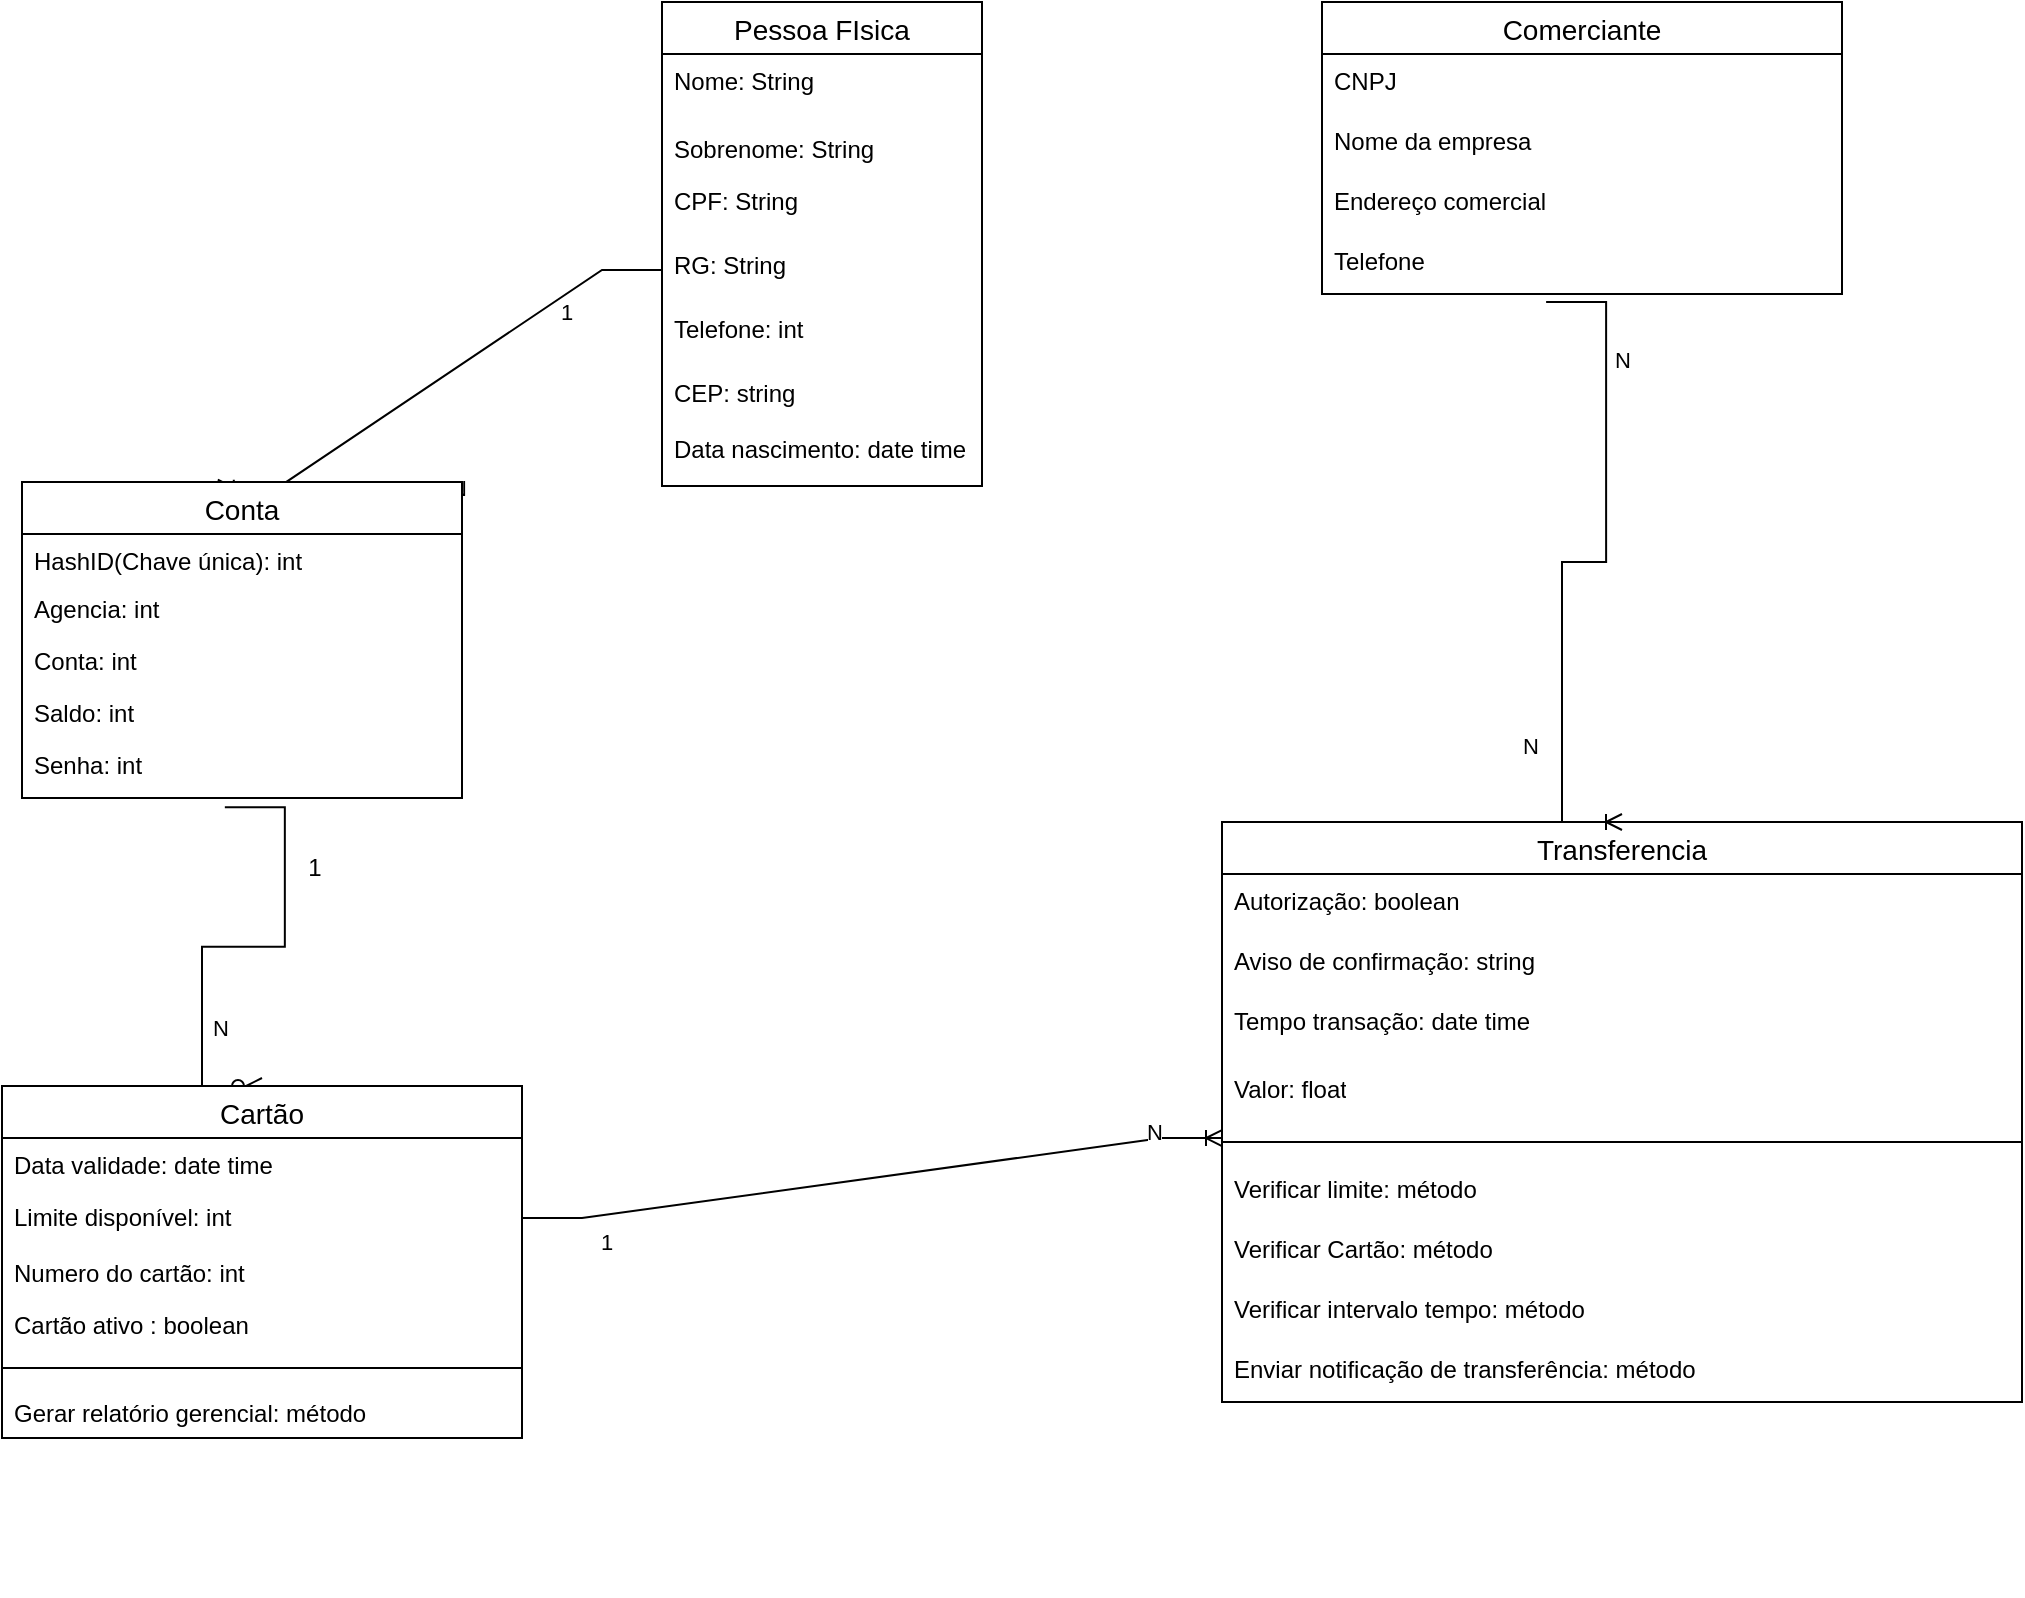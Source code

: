 <mxfile version="22.0.4" type="google">
  <diagram id="C5RBs43oDa-KdzZeNtuy" name="Page-1">
    <mxGraphModel grid="1" page="1" gridSize="10" guides="1" tooltips="1" connect="1" arrows="1" fold="1" pageScale="1" pageWidth="3300" pageHeight="4681" math="0" shadow="0">
      <root>
        <mxCell id="WIyWlLk6GJQsqaUBKTNV-0" />
        <mxCell id="WIyWlLk6GJQsqaUBKTNV-1" parent="WIyWlLk6GJQsqaUBKTNV-0" />
        <mxCell id="SvtLjaAfCOmZhjDA1nnR-59" value="Tempo Transação" style="text;strokeColor=none;fillColor=none;spacingLeft=4;spacingRight=4;overflow=hidden;rotatable=0;points=[[0,0.5],[1,0.5]];portConstraint=eastwest;fontSize=12;whiteSpace=wrap;html=1;" vertex="1" parent="WIyWlLk6GJQsqaUBKTNV-1">
          <mxGeometry x="950" y="960" width="229" as="geometry" />
        </mxCell>
        <mxCell id="SvtLjaAfCOmZhjDA1nnR-70" value="1" style="edgeStyle=entityRelationEdgeStyle;fontSize=12;html=1;endArrow=ERzeroToMany;endFill=1;rounded=0;exitX=0.461;exitY=1.156;exitDx=0;exitDy=0;exitPerimeter=0;entryX=0.5;entryY=0;entryDx=0;entryDy=0;" edge="1" parent="WIyWlLk6GJQsqaUBKTNV-1" source="SvtLjaAfCOmZhjDA1nnR-64" target="SvtLjaAfCOmZhjDA1nnR-97">
          <mxGeometry x="-0.502" y="15" width="100" height="100" relative="1" as="geometry">
            <mxPoint x="833" y="625" as="sourcePoint" />
            <mxPoint x="694.5" y="880" as="targetPoint" />
            <Array as="points">
              <mxPoint x="850" y="624" />
              <mxPoint x="705" y="760" />
            </Array>
            <mxPoint as="offset" />
          </mxGeometry>
        </mxCell>
        <mxCell id="SvtLjaAfCOmZhjDA1nnR-71" value="N" style="edgeLabel;html=1;align=center;verticalAlign=middle;resizable=0;points=[];" connectable="0" vertex="1" parent="SvtLjaAfCOmZhjDA1nnR-70">
          <mxGeometry x="0.363" relative="1" as="geometry">
            <mxPoint x="9" y="17" as="offset" />
          </mxGeometry>
        </mxCell>
        <mxCell id="SvtLjaAfCOmZhjDA1nnR-77" value="" style="edgeStyle=entityRelationEdgeStyle;fontSize=12;html=1;endArrow=ERoneToMany;rounded=0;entryX=0.445;entryY=0.018;entryDx=0;entryDy=0;entryPerimeter=0;exitX=0;exitY=0.5;exitDx=0;exitDy=0;" edge="1" parent="WIyWlLk6GJQsqaUBKTNV-1" source="EOVj5zrSwEa74tOPub0J-4" target="SvtLjaAfCOmZhjDA1nnR-93">
          <mxGeometry width="100" height="100" relative="1" as="geometry">
            <mxPoint x="760" y="440" as="sourcePoint" />
            <mxPoint x="717.095" y="540" as="targetPoint" />
            <Array as="points">
              <mxPoint x="720" y="570" />
            </Array>
          </mxGeometry>
        </mxCell>
        <mxCell id="SvtLjaAfCOmZhjDA1nnR-78" value="1" style="edgeLabel;html=1;align=center;verticalAlign=middle;resizable=0;points=[];" connectable="0" vertex="1" parent="SvtLjaAfCOmZhjDA1nnR-77">
          <mxGeometry x="-0.502" y="2" relative="1" as="geometry">
            <mxPoint x="8" as="offset" />
          </mxGeometry>
        </mxCell>
        <mxCell id="SvtLjaAfCOmZhjDA1nnR-79" value="N" style="edgeLabel;html=1;align=center;verticalAlign=middle;resizable=0;points=[];" connectable="0" vertex="1" parent="SvtLjaAfCOmZhjDA1nnR-77">
          <mxGeometry x="0.016" y="2" relative="1" as="geometry">
            <mxPoint x="9" y="52" as="offset" />
          </mxGeometry>
        </mxCell>
        <mxCell id="SvtLjaAfCOmZhjDA1nnR-84" value="Pessoa FIsica" style="swimlane;fontStyle=0;childLayout=stackLayout;horizontal=1;startSize=26;horizontalStack=0;resizeParent=1;resizeParentMax=0;resizeLast=0;collapsible=1;marginBottom=0;align=center;fontSize=14;" vertex="1" parent="WIyWlLk6GJQsqaUBKTNV-1">
          <mxGeometry x="640" y="170" width="160" height="242" as="geometry" />
        </mxCell>
        <mxCell id="zkfFHV4jXpPFQw0GAbJ--1" value="Nome: String" style="text;align=left;verticalAlign=top;spacingLeft=4;spacingRight=4;overflow=hidden;rotatable=0;points=[[0,0.5],[1,0.5]];portConstraint=eastwest;" vertex="1" parent="SvtLjaAfCOmZhjDA1nnR-84">
          <mxGeometry y="26" width="160" height="34" as="geometry" />
        </mxCell>
        <mxCell id="zkfFHV4jXpPFQw0GAbJ--2" value="Sobrenome: String" style="text;align=left;verticalAlign=top;spacingLeft=4;spacingRight=4;overflow=hidden;rotatable=0;points=[[0,0.5],[1,0.5]];portConstraint=eastwest;rounded=0;shadow=0;html=0;" vertex="1" parent="SvtLjaAfCOmZhjDA1nnR-84">
          <mxGeometry y="60" width="160" height="26" as="geometry" />
        </mxCell>
        <mxCell id="zkfFHV4jXpPFQw0GAbJ--3" value="CPF: String" style="text;align=left;verticalAlign=top;spacingLeft=4;spacingRight=4;overflow=hidden;rotatable=0;points=[[0,0.5],[1,0.5]];portConstraint=eastwest;rounded=0;shadow=0;html=0;" vertex="1" parent="SvtLjaAfCOmZhjDA1nnR-84">
          <mxGeometry y="86" width="160" height="32" as="geometry" />
        </mxCell>
        <mxCell id="EOVj5zrSwEa74tOPub0J-4" value="RG: String" style="text;align=left;verticalAlign=top;spacingLeft=4;spacingRight=4;overflow=hidden;rotatable=0;points=[[0,0.5],[1,0.5]];portConstraint=eastwest;rounded=0;shadow=0;html=0;" vertex="1" parent="SvtLjaAfCOmZhjDA1nnR-84">
          <mxGeometry y="118" width="160" height="32" as="geometry" />
        </mxCell>
        <mxCell id="EOVj5zrSwEa74tOPub0J-1" value="Telefone: int" style="text;align=left;verticalAlign=top;spacingLeft=4;spacingRight=4;overflow=hidden;rotatable=0;points=[[0,0.5],[1,0.5]];portConstraint=eastwest;rounded=0;shadow=0;html=0;" vertex="1" parent="SvtLjaAfCOmZhjDA1nnR-84">
          <mxGeometry y="150" width="160" height="32" as="geometry" />
        </mxCell>
        <mxCell id="EOVj5zrSwEa74tOPub0J-2" value="CEP: string" style="text;align=left;verticalAlign=top;spacingLeft=4;spacingRight=4;overflow=hidden;rotatable=0;points=[[0,0.5],[1,0.5]];portConstraint=eastwest;rounded=0;shadow=0;html=0;" vertex="1" parent="SvtLjaAfCOmZhjDA1nnR-84">
          <mxGeometry y="182" width="160" height="28" as="geometry" />
        </mxCell>
        <mxCell id="EOVj5zrSwEa74tOPub0J-0" value="Data nascimento: date time" style="text;align=left;verticalAlign=top;spacingLeft=4;spacingRight=4;overflow=hidden;rotatable=0;points=[[0,0.5],[1,0.5]];portConstraint=eastwest;rounded=0;shadow=0;html=0;" vertex="1" parent="SvtLjaAfCOmZhjDA1nnR-84">
          <mxGeometry y="210" width="160" height="32" as="geometry" />
        </mxCell>
        <mxCell id="SvtLjaAfCOmZhjDA1nnR-93" value="Conta" style="swimlane;fontStyle=0;childLayout=stackLayout;horizontal=1;startSize=26;horizontalStack=0;resizeParent=1;resizeParentMax=0;resizeLast=0;collapsible=1;marginBottom=0;align=center;fontSize=14;" vertex="1" parent="WIyWlLk6GJQsqaUBKTNV-1">
          <mxGeometry x="320" y="410" width="220" height="158" as="geometry">
            <mxRectangle x="240" y="630" width="60" height="30" as="alternateBounds" />
          </mxGeometry>
        </mxCell>
        <mxCell id="EOVj5zrSwEa74tOPub0J-25" value="HashID(Chave única): int" style="text;align=left;verticalAlign=top;spacingLeft=4;spacingRight=4;overflow=hidden;rotatable=0;points=[[0,0.5],[1,0.5]];portConstraint=eastwest;" vertex="1" parent="SvtLjaAfCOmZhjDA1nnR-93">
          <mxGeometry y="26" width="220" height="24" as="geometry" />
        </mxCell>
        <mxCell id="EOVj5zrSwEa74tOPub0J-27" value="Agencia: int" style="text;align=left;verticalAlign=top;spacingLeft=4;spacingRight=4;overflow=hidden;rotatable=0;points=[[0,0.5],[1,0.5]];portConstraint=eastwest;" vertex="1" parent="SvtLjaAfCOmZhjDA1nnR-93">
          <mxGeometry y="50" width="220" height="26" as="geometry" />
        </mxCell>
        <mxCell id="EOVj5zrSwEa74tOPub0J-26" value="Conta: int" style="text;align=left;verticalAlign=top;spacingLeft=4;spacingRight=4;overflow=hidden;rotatable=0;points=[[0,0.5],[1,0.5]];portConstraint=eastwest;" vertex="1" parent="SvtLjaAfCOmZhjDA1nnR-93">
          <mxGeometry y="76" width="220" height="26" as="geometry" />
        </mxCell>
        <mxCell id="SvtLjaAfCOmZhjDA1nnR-122" value="Saldo: int" style="text;align=left;verticalAlign=top;spacingLeft=4;spacingRight=4;overflow=hidden;rotatable=0;points=[[0,0.5],[1,0.5]];portConstraint=eastwest;" vertex="1" parent="SvtLjaAfCOmZhjDA1nnR-93">
          <mxGeometry y="102" width="220" height="26" as="geometry" />
        </mxCell>
        <mxCell id="SvtLjaAfCOmZhjDA1nnR-64" value="Senha: int" style="text;align=left;verticalAlign=top;spacingLeft=4;spacingRight=4;overflow=hidden;rotatable=0;points=[[0,0.5],[1,0.5]];portConstraint=eastwest;" vertex="1" parent="SvtLjaAfCOmZhjDA1nnR-93">
          <mxGeometry y="128" width="220" height="30" as="geometry" />
        </mxCell>
        <mxCell id="SvtLjaAfCOmZhjDA1nnR-97" value="Cartão" style="swimlane;fontStyle=0;childLayout=stackLayout;horizontal=1;startSize=26;horizontalStack=0;resizeParent=1;resizeParentMax=0;resizeLast=0;collapsible=1;marginBottom=0;align=center;fontSize=14;" vertex="1" parent="WIyWlLk6GJQsqaUBKTNV-1">
          <mxGeometry x="310" y="712" width="260" height="176" as="geometry" />
        </mxCell>
        <mxCell id="SvtLjaAfCOmZhjDA1nnR-118" value="Data validade: date time" style="text;align=left;verticalAlign=top;spacingLeft=4;spacingRight=4;overflow=hidden;rotatable=0;points=[[0,0.5],[1,0.5]];portConstraint=eastwest;" vertex="1" parent="SvtLjaAfCOmZhjDA1nnR-97">
          <mxGeometry y="26" width="260" height="26" as="geometry" />
        </mxCell>
        <mxCell id="SvtLjaAfCOmZhjDA1nnR-1" value="Limite disponível: int" style="text;align=left;verticalAlign=top;spacingLeft=4;spacingRight=4;overflow=hidden;rotatable=0;points=[[0,0.5],[1,0.5]];portConstraint=eastwest;" vertex="1" parent="SvtLjaAfCOmZhjDA1nnR-97">
          <mxGeometry y="52" width="260" height="28" as="geometry" />
        </mxCell>
        <mxCell id="SvtLjaAfCOmZhjDA1nnR-119" value="Numero do cartão: int" style="text;align=left;verticalAlign=top;spacingLeft=4;spacingRight=4;overflow=hidden;rotatable=0;points=[[0,0.5],[1,0.5]];portConstraint=eastwest;" vertex="1" parent="SvtLjaAfCOmZhjDA1nnR-97">
          <mxGeometry y="80" width="260" height="26" as="geometry" />
        </mxCell>
        <mxCell id="SvtLjaAfCOmZhjDA1nnR-2" value="Cartão ativo : boolean" style="text;align=left;verticalAlign=top;spacingLeft=4;spacingRight=4;overflow=hidden;rotatable=0;points=[[0,0.5],[1,0.5]];portConstraint=eastwest;" vertex="1" parent="SvtLjaAfCOmZhjDA1nnR-97">
          <mxGeometry y="106" width="260" height="26" as="geometry" />
        </mxCell>
        <mxCell id="SiEjcGMg6--HDHoTLeLo-0" value="" style="line;strokeWidth=1;rotatable=0;dashed=0;labelPosition=right;align=left;verticalAlign=middle;spacingTop=0;spacingLeft=6;points=[];portConstraint=eastwest;" vertex="1" parent="SvtLjaAfCOmZhjDA1nnR-97">
          <mxGeometry y="132" width="260" height="18" as="geometry" />
        </mxCell>
        <mxCell id="SiEjcGMg6--HDHoTLeLo-1" value="Gerar relatório gerencial: método" style="text;align=left;verticalAlign=top;spacingLeft=4;spacingRight=4;overflow=hidden;rotatable=0;points=[[0,0.5],[1,0.5]];portConstraint=eastwest;" vertex="1" parent="SvtLjaAfCOmZhjDA1nnR-97">
          <mxGeometry y="150" width="260" height="26" as="geometry" />
        </mxCell>
        <mxCell id="SvtLjaAfCOmZhjDA1nnR-105" value="Transferencia" style="swimlane;fontStyle=0;childLayout=stackLayout;horizontal=1;startSize=26;horizontalStack=0;resizeParent=1;resizeParentMax=0;resizeLast=0;collapsible=1;marginBottom=0;align=center;fontSize=14;" vertex="1" parent="WIyWlLk6GJQsqaUBKTNV-1">
          <mxGeometry x="920" y="580" width="400" height="290" as="geometry" />
        </mxCell>
        <mxCell id="SvtLjaAfCOmZhjDA1nnR-49" value="Autorização: boolean" style="text;strokeColor=none;fillColor=none;spacingLeft=4;spacingRight=4;overflow=hidden;rotatable=0;points=[[0,0.5],[1,0.5]];portConstraint=eastwest;fontSize=12;whiteSpace=wrap;html=1;" vertex="1" parent="SvtLjaAfCOmZhjDA1nnR-105">
          <mxGeometry y="26" width="400" height="30" as="geometry" />
        </mxCell>
        <mxCell id="SvtLjaAfCOmZhjDA1nnR-13" value="Aviso de confirmação: string" style="text;strokeColor=none;fillColor=none;spacingLeft=4;spacingRight=4;overflow=hidden;rotatable=0;points=[[0,0.5],[1,0.5]];portConstraint=eastwest;fontSize=12;whiteSpace=wrap;html=1;" vertex="1" parent="SvtLjaAfCOmZhjDA1nnR-105">
          <mxGeometry y="56" width="400" height="30" as="geometry" />
        </mxCell>
        <mxCell id="SvtLjaAfCOmZhjDA1nnR-6" value="Tempo transação: date time" style="text;strokeColor=none;fillColor=none;spacingLeft=4;spacingRight=4;overflow=hidden;rotatable=0;points=[[0,0.5],[1,0.5]];portConstraint=eastwest;fontSize=12;whiteSpace=wrap;html=1;" vertex="1" parent="SvtLjaAfCOmZhjDA1nnR-105">
          <mxGeometry y="86" width="400" height="34" as="geometry" />
        </mxCell>
        <mxCell id="SvtLjaAfCOmZhjDA1nnR-5" value="Valor: float" style="text;strokeColor=none;fillColor=none;spacingLeft=4;spacingRight=4;overflow=hidden;rotatable=0;points=[[0,0.5],[1,0.5]];portConstraint=eastwest;fontSize=12;whiteSpace=wrap;html=1;" vertex="1" parent="SvtLjaAfCOmZhjDA1nnR-105">
          <mxGeometry y="120" width="400" height="30" as="geometry" />
        </mxCell>
        <mxCell id="SvtLjaAfCOmZhjDA1nnR-139" value="" style="line;strokeWidth=1;rotatable=0;dashed=0;labelPosition=right;align=left;verticalAlign=middle;spacingTop=0;spacingLeft=6;points=[];portConstraint=eastwest;" vertex="1" parent="SvtLjaAfCOmZhjDA1nnR-105">
          <mxGeometry y="150" width="400" height="20" as="geometry" />
        </mxCell>
        <mxCell id="SvtLjaAfCOmZhjDA1nnR-7" value="Verificar limite: método" style="text;strokeColor=none;fillColor=none;spacingLeft=4;spacingRight=4;overflow=hidden;rotatable=0;points=[[0,0.5],[1,0.5]];portConstraint=eastwest;fontSize=12;whiteSpace=wrap;html=1;" vertex="1" parent="SvtLjaAfCOmZhjDA1nnR-105">
          <mxGeometry y="170" width="400" height="30" as="geometry" />
        </mxCell>
        <mxCell id="SvtLjaAfCOmZhjDA1nnR-141" value="Verificar Cartão: método" style="text;strokeColor=none;fillColor=none;spacingLeft=4;spacingRight=4;overflow=hidden;rotatable=0;points=[[0,0.5],[1,0.5]];portConstraint=eastwest;fontSize=12;whiteSpace=wrap;html=1;" vertex="1" parent="SvtLjaAfCOmZhjDA1nnR-105">
          <mxGeometry y="200" width="400" height="30" as="geometry" />
        </mxCell>
        <mxCell id="SvtLjaAfCOmZhjDA1nnR-142" value="Verificar intervalo tempo: método" style="text;strokeColor=none;fillColor=none;spacingLeft=4;spacingRight=4;overflow=hidden;rotatable=0;points=[[0,0.5],[1,0.5]];portConstraint=eastwest;fontSize=12;whiteSpace=wrap;html=1;" vertex="1" parent="SvtLjaAfCOmZhjDA1nnR-105">
          <mxGeometry y="230" width="400" height="30" as="geometry" />
        </mxCell>
        <mxCell id="SvtLjaAfCOmZhjDA1nnR-143" value="Enviar notificação de transferência: método" style="text;strokeColor=none;fillColor=none;spacingLeft=4;spacingRight=4;overflow=hidden;rotatable=0;points=[[0,0.5],[1,0.5]];portConstraint=eastwest;fontSize=12;whiteSpace=wrap;html=1;" vertex="1" parent="SvtLjaAfCOmZhjDA1nnR-105">
          <mxGeometry y="260" width="400" height="30" as="geometry" />
        </mxCell>
        <mxCell id="SvtLjaAfCOmZhjDA1nnR-123" value="Comerciante" style="swimlane;fontStyle=0;childLayout=stackLayout;horizontal=1;startSize=26;horizontalStack=0;resizeParent=1;resizeParentMax=0;resizeLast=0;collapsible=1;marginBottom=0;align=center;fontSize=14;" vertex="1" parent="WIyWlLk6GJQsqaUBKTNV-1">
          <mxGeometry x="970" y="170" width="260" height="146" as="geometry" />
        </mxCell>
        <mxCell id="SvtLjaAfCOmZhjDA1nnR-124" value="CNPJ" style="text;strokeColor=none;fillColor=none;spacingLeft=4;spacingRight=4;overflow=hidden;rotatable=0;points=[[0,0.5],[1,0.5]];portConstraint=eastwest;fontSize=12;whiteSpace=wrap;html=1;" vertex="1" parent="SvtLjaAfCOmZhjDA1nnR-123">
          <mxGeometry y="26" width="260" height="30" as="geometry" />
        </mxCell>
        <mxCell id="SvtLjaAfCOmZhjDA1nnR-125" value="Nome da empresa" style="text;strokeColor=none;fillColor=none;spacingLeft=4;spacingRight=4;overflow=hidden;rotatable=0;points=[[0,0.5],[1,0.5]];portConstraint=eastwest;fontSize=12;whiteSpace=wrap;html=1;" vertex="1" parent="SvtLjaAfCOmZhjDA1nnR-123">
          <mxGeometry y="56" width="260" height="30" as="geometry" />
        </mxCell>
        <mxCell id="SvtLjaAfCOmZhjDA1nnR-127" value="Endereço comercial&amp;nbsp;" style="text;strokeColor=none;fillColor=none;spacingLeft=4;spacingRight=4;overflow=hidden;rotatable=0;points=[[0,0.5],[1,0.5]];portConstraint=eastwest;fontSize=12;whiteSpace=wrap;html=1;" vertex="1" parent="SvtLjaAfCOmZhjDA1nnR-123">
          <mxGeometry y="86" width="260" height="30" as="geometry" />
        </mxCell>
        <mxCell id="SvtLjaAfCOmZhjDA1nnR-126" value="Telefone" style="text;strokeColor=none;fillColor=none;spacingLeft=4;spacingRight=4;overflow=hidden;rotatable=0;points=[[0,0.5],[1,0.5]];portConstraint=eastwest;fontSize=12;whiteSpace=wrap;html=1;" vertex="1" parent="SvtLjaAfCOmZhjDA1nnR-123">
          <mxGeometry y="116" width="260" height="30" as="geometry" />
        </mxCell>
        <mxCell id="SvtLjaAfCOmZhjDA1nnR-128" value="" style="edgeStyle=entityRelationEdgeStyle;fontSize=12;html=1;endArrow=ERoneToMany;rounded=0;exitX=0.431;exitY=1.133;exitDx=0;exitDy=0;exitPerimeter=0;entryX=0.5;entryY=0;entryDx=0;entryDy=0;" edge="1" parent="WIyWlLk6GJQsqaUBKTNV-1" source="SvtLjaAfCOmZhjDA1nnR-126" target="SvtLjaAfCOmZhjDA1nnR-105">
          <mxGeometry width="100" height="100" relative="1" as="geometry">
            <mxPoint x="1320" y="670" as="sourcePoint" />
            <mxPoint x="1330" y="630" as="targetPoint" />
          </mxGeometry>
        </mxCell>
        <mxCell id="SvtLjaAfCOmZhjDA1nnR-129" value="N" style="edgeLabel;html=1;align=center;verticalAlign=middle;resizable=0;points=[];" connectable="0" vertex="1" parent="SvtLjaAfCOmZhjDA1nnR-128">
          <mxGeometry x="-0.489" y="-1" relative="1" as="geometry">
            <mxPoint x="9" y="-29" as="offset" />
          </mxGeometry>
        </mxCell>
        <mxCell id="SvtLjaAfCOmZhjDA1nnR-130" value="N" style="edgeLabel;html=1;align=center;verticalAlign=middle;resizable=0;points=[];" connectable="0" vertex="1" parent="SvtLjaAfCOmZhjDA1nnR-128">
          <mxGeometry x="0.479" relative="1" as="geometry">
            <mxPoint x="-16" y="21" as="offset" />
          </mxGeometry>
        </mxCell>
        <mxCell id="SvtLjaAfCOmZhjDA1nnR-146" value="" style="edgeStyle=entityRelationEdgeStyle;fontSize=12;html=1;endArrow=ERoneToMany;rounded=0;exitX=1;exitY=0.5;exitDx=0;exitDy=0;entryX=0;entryY=1.267;entryDx=0;entryDy=0;entryPerimeter=0;" edge="1" parent="WIyWlLk6GJQsqaUBKTNV-1" source="SvtLjaAfCOmZhjDA1nnR-1" target="SvtLjaAfCOmZhjDA1nnR-5">
          <mxGeometry width="100" height="100" relative="1" as="geometry">
            <mxPoint x="890" y="840" as="sourcePoint" />
            <mxPoint x="990" y="740" as="targetPoint" />
            <Array as="points">
              <mxPoint x="1110" y="970" />
              <mxPoint x="1090" y="960" />
            </Array>
          </mxGeometry>
        </mxCell>
        <mxCell id="SvtLjaAfCOmZhjDA1nnR-147" value="1" style="edgeLabel;html=1;align=center;verticalAlign=middle;resizable=0;points=[];" connectable="0" vertex="1" parent="SvtLjaAfCOmZhjDA1nnR-146">
          <mxGeometry x="-0.734" y="-2" relative="1" as="geometry">
            <mxPoint x="-5" y="12" as="offset" />
          </mxGeometry>
        </mxCell>
        <mxCell id="SvtLjaAfCOmZhjDA1nnR-148" value="N" style="edgeLabel;html=1;align=center;verticalAlign=middle;resizable=0;points=[];" connectable="0" vertex="1" parent="SvtLjaAfCOmZhjDA1nnR-146">
          <mxGeometry x="0.596" y="1" relative="1" as="geometry">
            <mxPoint x="37" y="-8" as="offset" />
          </mxGeometry>
        </mxCell>
      </root>
    </mxGraphModel>
  </diagram>
</mxfile>
